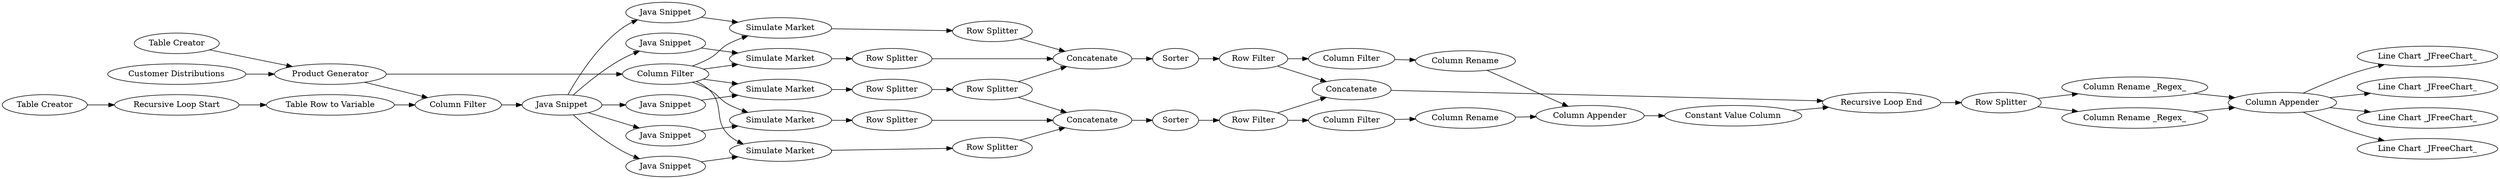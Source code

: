 digraph {
	21 -> 54
	41 -> 42
	9 -> 14
	4 -> 5
	49 -> 47
	41 -> 43
	15 -> 18
	49 -> 46
	9 -> 13
	39 -> 41
	32 -> 40
	30 -> 32
	22 -> 54
	23 -> 26
	2 -> 4
	18 -> 23
	26 -> 55
	32 -> 34
	11 -> 16
	31 -> 33
	20 -> 25
	26 -> 54
	24 -> 55
	55 -> 30
	49 -> 45
	15 -> 19
	33 -> 35
	7 -> 53
	16 -> 21
	29 -> 31
	15 -> 16
	9 -> 11
	15 -> 17
	36 -> 50
	9 -> 12
	43 -> 49
	4 -> 15
	12 -> 17
	6 -> 7
	5 -> 9
	40 -> 39
	54 -> 29
	19 -> 24
	31 -> 40
	35 -> 50
	38 -> 39
	3 -> 4
	42 -> 49
	25 -> 55
	15 -> 20
	49 -> 48
	53 -> 5
	50 -> 38
	34 -> 36
	10 -> 18
	13 -> 20
	9 -> 10
	17 -> 22
	14 -> 19
	55 [label=Concatenate]
	7 [label="Recursive Loop Start"]
	9 [label="Java Snippet"]
	18 [label="Simulate Market"]
	21 [label="Row Splitter"]
	26 [label="Row Splitter"]
	32 [label="Row Filter"]
	17 [label="Simulate Market"]
	3 [label="Customer Distributions"]
	19 [label="Simulate Market"]
	24 [label="Row Splitter"]
	49 [label="Column Appender"]
	41 [label="Row Splitter"]
	31 [label="Row Filter"]
	6 [label="Table Creator"]
	15 [label="Column Filter"]
	25 [label="Row Splitter"]
	54 [label=Concatenate]
	12 [label="Java Snippet"]
	10 [label="Java Snippet"]
	16 [label="Simulate Market"]
	48 [label="Line Chart _JFreeChart_"]
	50 [label="Column Appender"]
	42 [label="Column Rename _Regex_"]
	53 [label="Table Row to Variable"]
	22 [label="Row Splitter"]
	11 [label="Java Snippet"]
	4 [label="Product Generator"]
	23 [label="Row Splitter"]
	47 [label="Line Chart _JFreeChart_"]
	14 [label="Java Snippet"]
	38 [label="Constant Value Column"]
	5 [label="Column Filter"]
	13 [label="Java Snippet"]
	20 [label="Simulate Market"]
	35 [label="Column Rename"]
	34 [label="Column Filter"]
	43 [label="Column Rename _Regex_"]
	29 [label=Sorter]
	36 [label="Column Rename"]
	46 [label="Line Chart _JFreeChart_"]
	40 [label=Concatenate]
	39 [label="Recursive Loop End"]
	33 [label="Column Filter"]
	30 [label=Sorter]
	2 [label="Table Creator"]
	45 [label="Line Chart _JFreeChart_"]
	rankdir=LR
}
